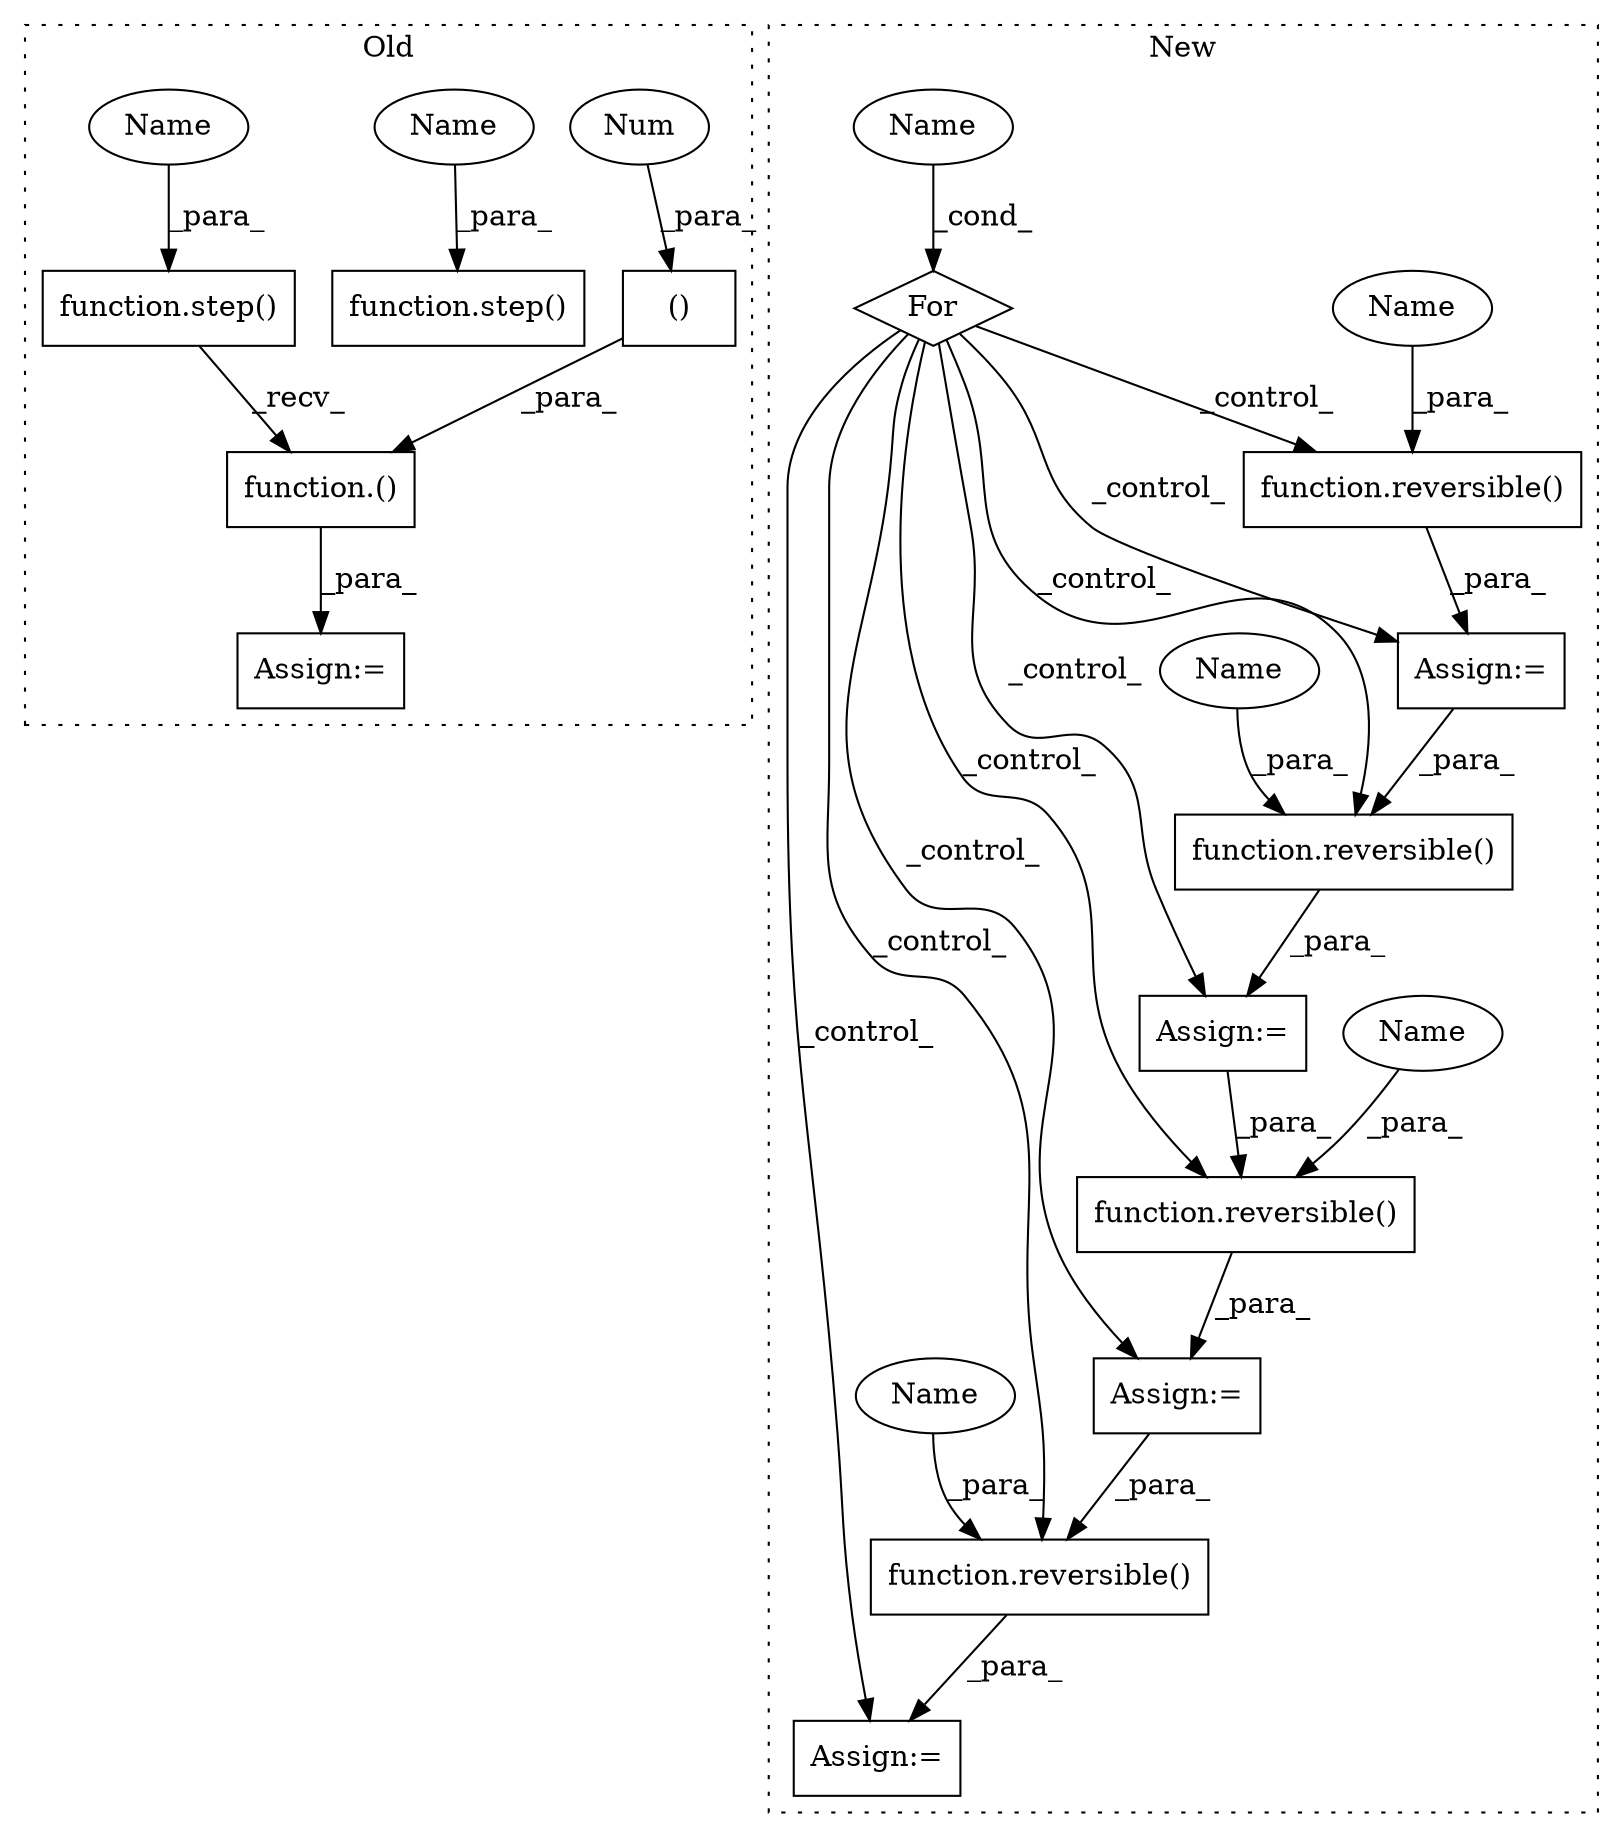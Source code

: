 digraph G {
subgraph cluster0 {
1 [label="function.step()" a="75" s="11808,11816" l="5,1" shape="box"];
3 [label="Assign:=" a="68" s="11805" l="3" shape="box"];
6 [label="()" a="54" s="11741" l="24" shape="box"];
7 [label="Num" a="76" s="11740" l="1" shape="ellipse"];
8 [label="function.()" a="75" s="11808,11827" l="10,1" shape="box"];
9 [label="function.step()" a="75" s="11862,11870" l="5,1" shape="box"];
21 [label="Name" a="87" s="11867" l="3" shape="ellipse"];
22 [label="Name" a="87" s="11813" l="3" shape="ellipse"];
label = "Old";
style="dotted";
}
subgraph cluster1 {
2 [label="For" a="107" s="10309,10345" l="4,10" shape="diamond"];
4 [label="Name" a="87" s="10313" l="1" shape="ellipse"];
5 [label="Assign:=" a="68" s="10432" l="3" shape="box"];
10 [label="function.reversible()" a="75" s="10565,10607" l="11,1" shape="box"];
11 [label="function.reversible()" a="75" s="10493,10549" l="11,1" shape="box"];
12 [label="Assign:=" a="68" s="10358" l="3" shape="box"];
13 [label="function.reversible()" a="75" s="10435,10477" l="11,1" shape="box"];
14 [label="Assign:=" a="68" s="10490" l="3" shape="box"];
15 [label="function.reversible()" a="75" s="10361,10419" l="11,1" shape="box"];
16 [label="Assign:=" a="68" s="10562" l="3" shape="box"];
17 [label="Name" a="87" s="10372" l="3" shape="ellipse"];
18 [label="Name" a="87" s="10504" l="3" shape="ellipse"];
19 [label="Name" a="87" s="10576" l="3" shape="ellipse"];
20 [label="Name" a="87" s="10446" l="3" shape="ellipse"];
label = "New";
style="dotted";
}
1 -> 8 [label="_recv_"];
2 -> 11 [label="_control_"];
2 -> 5 [label="_control_"];
2 -> 13 [label="_control_"];
2 -> 15 [label="_control_"];
2 -> 14 [label="_control_"];
2 -> 16 [label="_control_"];
2 -> 12 [label="_control_"];
2 -> 10 [label="_control_"];
4 -> 2 [label="_cond_"];
5 -> 11 [label="_para_"];
6 -> 8 [label="_para_"];
7 -> 6 [label="_para_"];
8 -> 3 [label="_para_"];
10 -> 16 [label="_para_"];
11 -> 14 [label="_para_"];
12 -> 13 [label="_para_"];
13 -> 5 [label="_para_"];
14 -> 10 [label="_para_"];
15 -> 12 [label="_para_"];
17 -> 15 [label="_para_"];
18 -> 11 [label="_para_"];
19 -> 10 [label="_para_"];
20 -> 13 [label="_para_"];
21 -> 9 [label="_para_"];
22 -> 1 [label="_para_"];
}